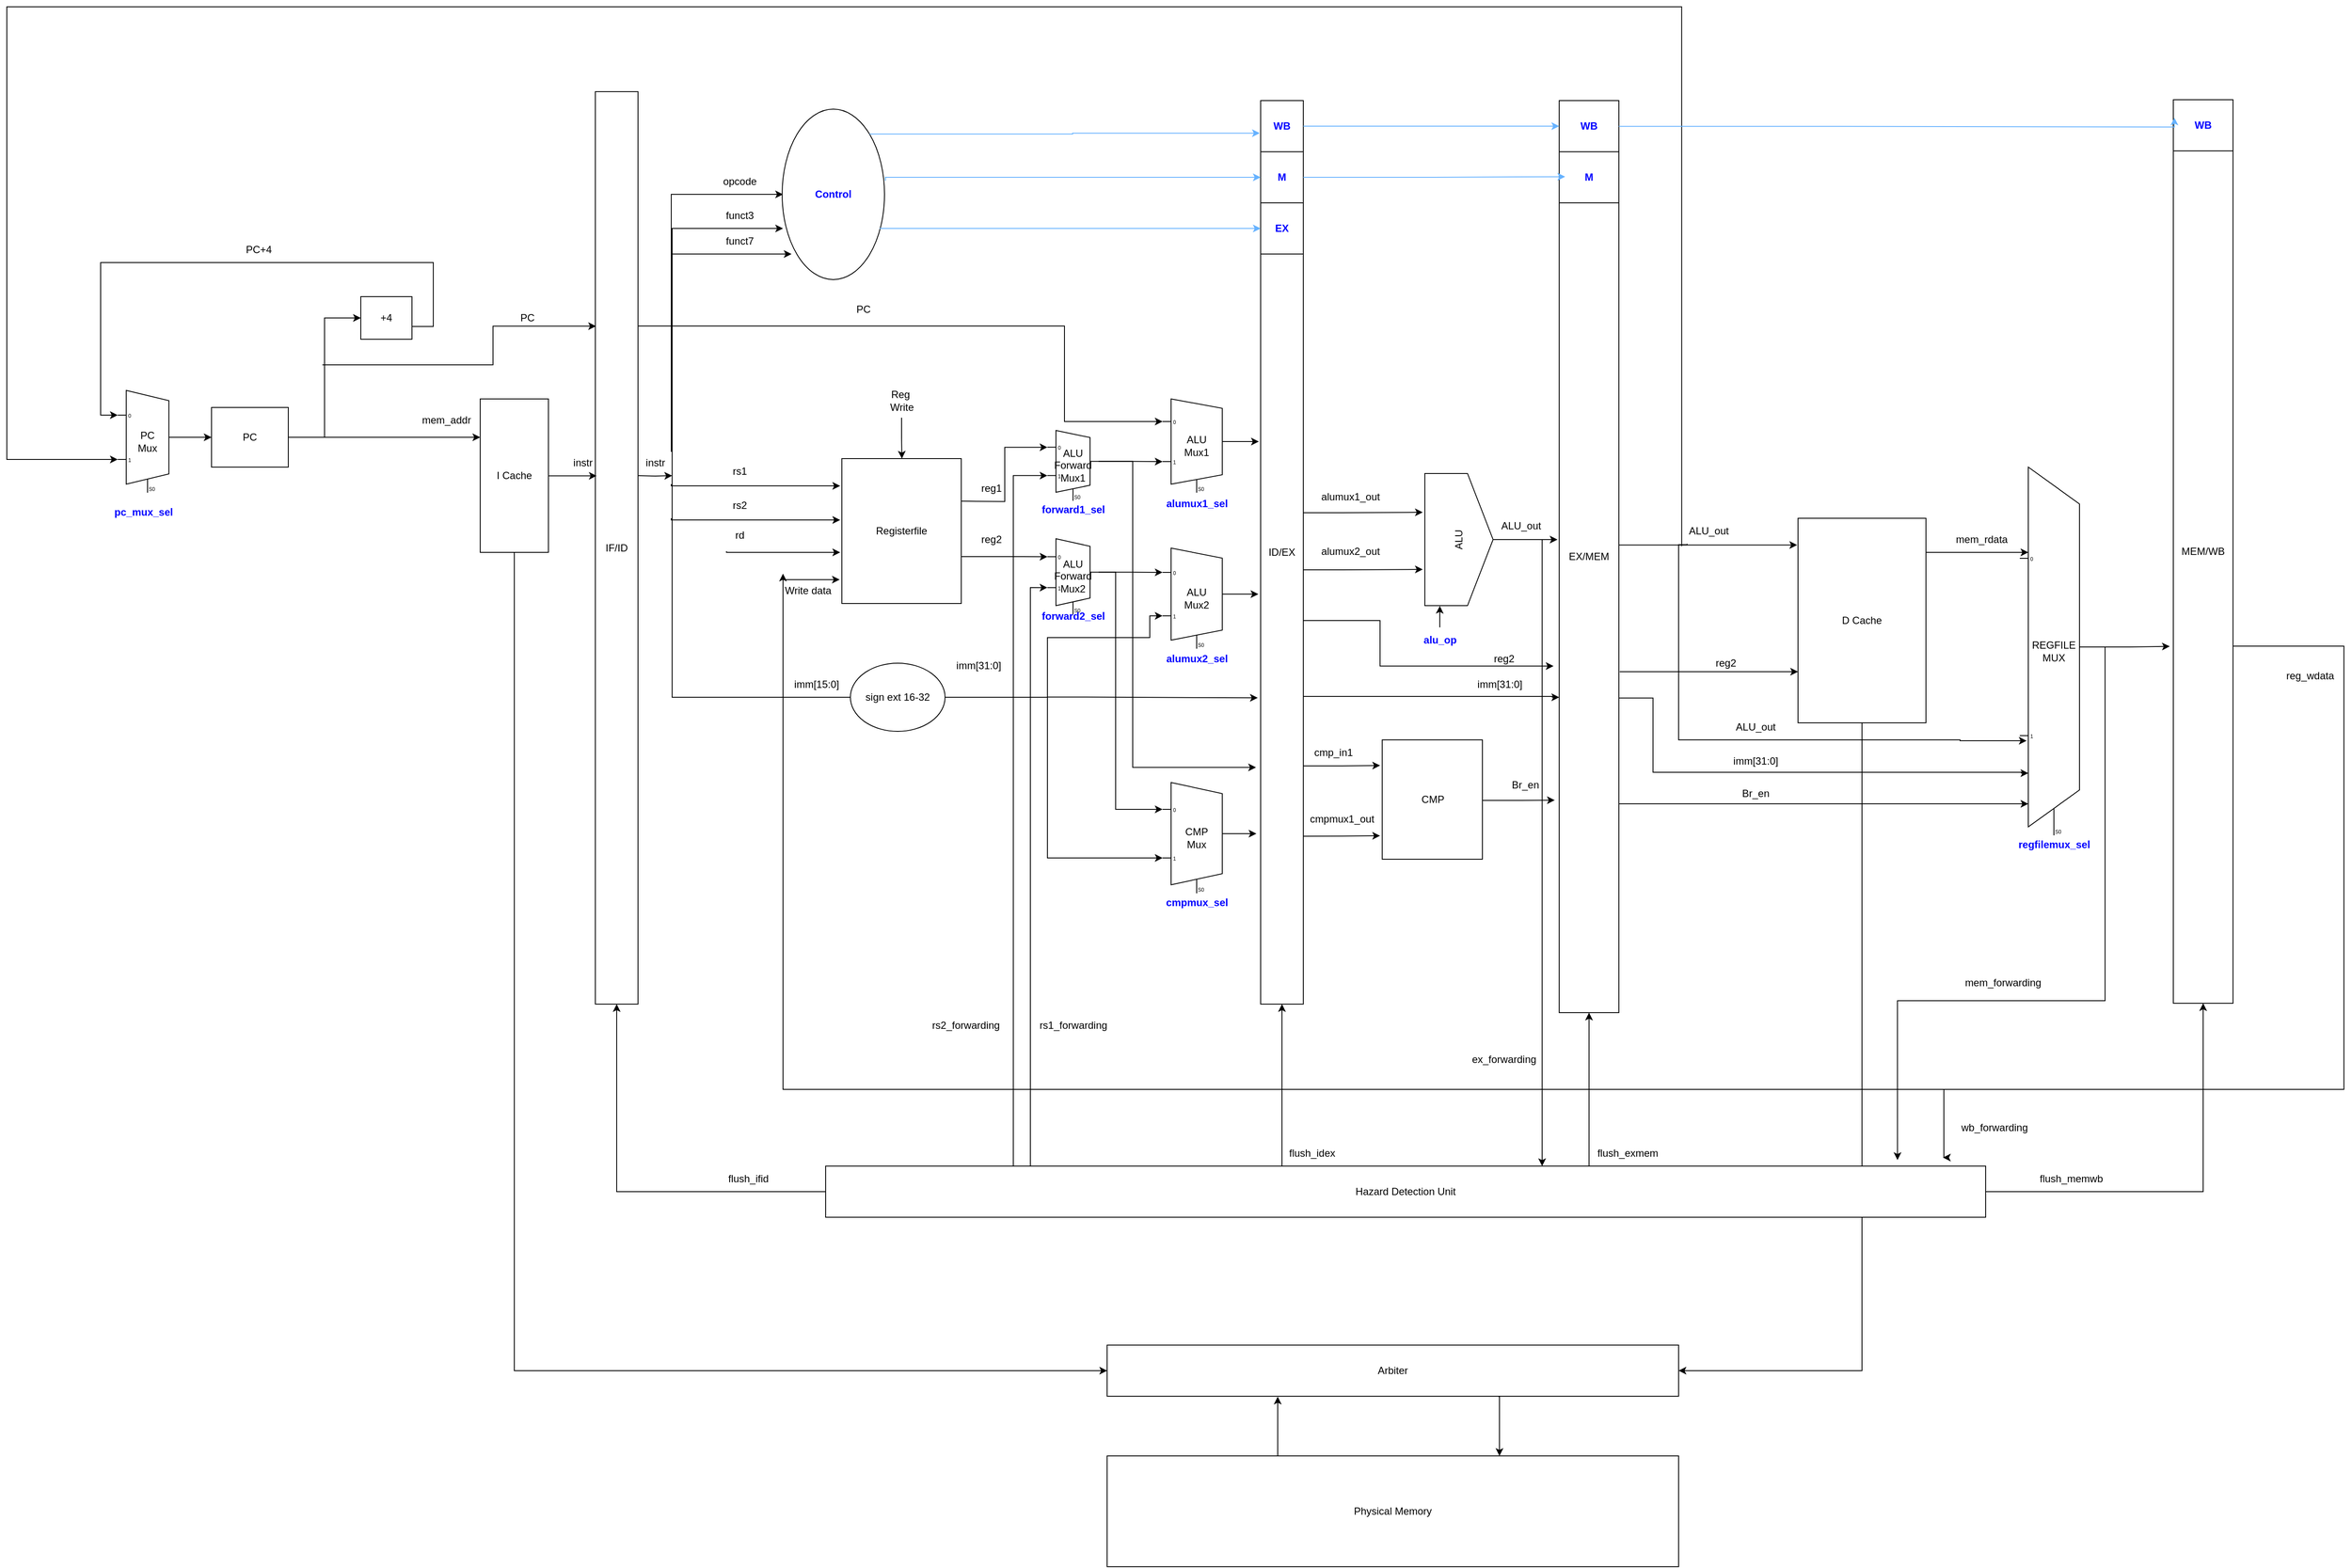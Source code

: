 <mxfile version="22.0.8" type="device">
  <diagram name="Page-1" id="UiI8G9Qq_ABQBJwM7g6t">
    <mxGraphModel dx="4399" dy="3189" grid="1" gridSize="10" guides="1" tooltips="1" connect="1" arrows="1" fold="1" page="1" pageScale="1" pageWidth="850" pageHeight="1100" math="0" shadow="0">
      <root>
        <mxCell id="0" />
        <mxCell id="1" parent="0" />
        <mxCell id="pQ_CkCxiemhS4KAJVdbK-13" style="edgeStyle=orthogonalEdgeStyle;rounded=0;orthogonalLoop=1;jettySize=auto;html=1;entryX=0;entryY=0.5;entryDx=0;entryDy=0;" parent="1" source="pQ_CkCxiemhS4KAJVdbK-1" target="pQ_CkCxiemhS4KAJVdbK-12" edge="1">
          <mxGeometry relative="1" as="geometry" />
        </mxCell>
        <mxCell id="pQ_CkCxiemhS4KAJVdbK-17" style="edgeStyle=orthogonalEdgeStyle;rounded=0;orthogonalLoop=1;jettySize=auto;html=1;entryX=0;entryY=0.25;entryDx=0;entryDy=0;" parent="1" source="pQ_CkCxiemhS4KAJVdbK-1" target="pQ_CkCxiemhS4KAJVdbK-16" edge="1">
          <mxGeometry relative="1" as="geometry">
            <mxPoint x="90" y="290" as="targetPoint" />
          </mxGeometry>
        </mxCell>
        <mxCell id="pQ_CkCxiemhS4KAJVdbK-1" value="PC" style="rounded=0;whiteSpace=wrap;html=1;" parent="1" vertex="1">
          <mxGeometry x="-130" y="250" width="90" height="70" as="geometry" />
        </mxCell>
        <mxCell id="pQ_CkCxiemhS4KAJVdbK-24" style="edgeStyle=orthogonalEdgeStyle;rounded=0;orthogonalLoop=1;jettySize=auto;html=1;" parent="1" edge="1">
          <mxGeometry relative="1" as="geometry">
            <mxPoint x="540" as="targetPoint" />
            <mxPoint x="409" y="270" as="sourcePoint" />
            <Array as="points">
              <mxPoint x="409" />
              <mxPoint x="539" />
            </Array>
          </mxGeometry>
        </mxCell>
        <mxCell id="pQ_CkCxiemhS4KAJVdbK-2" value="IF/ID" style="rounded=0;whiteSpace=wrap;html=1;" parent="1" vertex="1">
          <mxGeometry x="320" y="-120.47" width="50" height="1070.47" as="geometry" />
        </mxCell>
        <mxCell id="pQ_CkCxiemhS4KAJVdbK-4" value="ID/EX" style="rounded=0;whiteSpace=wrap;html=1;" parent="1" vertex="1">
          <mxGeometry x="1100" y="-110" width="50" height="1060" as="geometry" />
        </mxCell>
        <mxCell id="pQ_CkCxiemhS4KAJVdbK-7" style="edgeStyle=orthogonalEdgeStyle;rounded=0;orthogonalLoop=1;jettySize=auto;html=1;exitX=1;exitY=0.5;exitDx=0;exitDy=-5;exitPerimeter=0;entryX=0;entryY=0.5;entryDx=0;entryDy=0;" parent="1" source="pQ_CkCxiemhS4KAJVdbK-6" target="pQ_CkCxiemhS4KAJVdbK-1" edge="1">
          <mxGeometry relative="1" as="geometry" />
        </mxCell>
        <mxCell id="pQ_CkCxiemhS4KAJVdbK-6" value="PC&lt;br&gt;Mux" style="shadow=0;dashed=0;align=center;html=1;strokeWidth=1;shape=mxgraph.electrical.abstract.mux2;whiteSpace=wrap;" parent="1" vertex="1">
          <mxGeometry x="-240" y="230" width="70" height="120" as="geometry" />
        </mxCell>
        <mxCell id="pQ_CkCxiemhS4KAJVdbK-11" value="&lt;b style=&quot;&quot;&gt;&lt;font color=&quot;#0000ff&quot;&gt;pc_mux_sel&lt;/font&gt;&lt;/b&gt;" style="text;html=1;align=center;verticalAlign=middle;resizable=0;points=[];autosize=1;strokeColor=none;fillColor=none;" parent="1" vertex="1">
          <mxGeometry x="-255" y="358" width="90" height="30" as="geometry" />
        </mxCell>
        <mxCell id="pQ_CkCxiemhS4KAJVdbK-15" style="edgeStyle=orthogonalEdgeStyle;rounded=0;orthogonalLoop=1;jettySize=auto;html=1;exitX=1;exitY=0.5;exitDx=0;exitDy=0;entryX=0;entryY=0.217;entryDx=0;entryDy=3;entryPerimeter=0;" parent="1" source="pQ_CkCxiemhS4KAJVdbK-12" target="pQ_CkCxiemhS4KAJVdbK-6" edge="1">
          <mxGeometry relative="1" as="geometry">
            <mxPoint x="-240" y="70" as="targetPoint" />
            <Array as="points">
              <mxPoint x="105" y="155" />
              <mxPoint x="130" y="155" />
              <mxPoint x="130" y="80" />
              <mxPoint x="-260" y="80" />
              <mxPoint x="-260" y="259" />
            </Array>
          </mxGeometry>
        </mxCell>
        <mxCell id="pQ_CkCxiemhS4KAJVdbK-12" value="+4" style="rounded=0;whiteSpace=wrap;html=1;" parent="1" vertex="1">
          <mxGeometry x="45" y="120" width="60" height="50" as="geometry" />
        </mxCell>
        <mxCell id="pQ_CkCxiemhS4KAJVdbK-14" style="edgeStyle=orthogonalEdgeStyle;rounded=0;orthogonalLoop=1;jettySize=auto;html=1;entryX=0.015;entryY=0.257;entryDx=0;entryDy=0;entryPerimeter=0;" parent="1" target="pQ_CkCxiemhS4KAJVdbK-2" edge="1">
          <mxGeometry relative="1" as="geometry">
            <mxPoint x="310" y="140" as="targetPoint" />
            <Array as="points">
              <mxPoint x="200" y="200" />
              <mxPoint x="200" y="155" />
            </Array>
            <mxPoint y="200" as="sourcePoint" />
          </mxGeometry>
        </mxCell>
        <mxCell id="0-VAzaTGpusDVukBE0jQ-72" style="edgeStyle=orthogonalEdgeStyle;rounded=0;orthogonalLoop=1;jettySize=auto;html=1;exitX=0.5;exitY=1;exitDx=0;exitDy=0;entryX=0;entryY=0.5;entryDx=0;entryDy=0;" edge="1" parent="1" source="pQ_CkCxiemhS4KAJVdbK-16" target="0-VAzaTGpusDVukBE0jQ-70">
          <mxGeometry relative="1" as="geometry" />
        </mxCell>
        <mxCell id="pQ_CkCxiemhS4KAJVdbK-16" value="I Cache" style="rounded=0;whiteSpace=wrap;html=1;" parent="1" vertex="1">
          <mxGeometry x="185" y="240" width="80" height="180" as="geometry" />
        </mxCell>
        <mxCell id="0-VAzaTGpusDVukBE0jQ-75" style="edgeStyle=orthogonalEdgeStyle;rounded=0;orthogonalLoop=1;jettySize=auto;html=1;exitX=0.5;exitY=0;exitDx=0;exitDy=0;entryX=0.298;entryY=1.008;entryDx=0;entryDy=0;entryPerimeter=0;" edge="1" parent="1" source="pQ_CkCxiemhS4KAJVdbK-19" target="0-VAzaTGpusDVukBE0jQ-70">
          <mxGeometry relative="1" as="geometry">
            <Array as="points">
              <mxPoint x="1120" y="1480" />
              <mxPoint x="1120" y="1411" />
            </Array>
          </mxGeometry>
        </mxCell>
        <mxCell id="pQ_CkCxiemhS4KAJVdbK-19" value="Physical Memory" style="rounded=0;whiteSpace=wrap;html=1;" parent="1" vertex="1">
          <mxGeometry x="920" y="1480" width="670" height="130" as="geometry" />
        </mxCell>
        <mxCell id="pQ_CkCxiemhS4KAJVdbK-21" value="PC" style="text;html=1;align=center;verticalAlign=middle;resizable=0;points=[];autosize=1;strokeColor=none;fillColor=none;" parent="1" vertex="1">
          <mxGeometry x="220" y="130" width="40" height="30" as="geometry" />
        </mxCell>
        <mxCell id="pQ_CkCxiemhS4KAJVdbK-22" value="instr" style="text;html=1;align=center;verticalAlign=middle;resizable=0;points=[];autosize=1;strokeColor=none;fillColor=none;" parent="1" vertex="1">
          <mxGeometry x="280" y="300" width="50" height="30" as="geometry" />
        </mxCell>
        <mxCell id="pQ_CkCxiemhS4KAJVdbK-25" value="opcode" style="text;html=1;align=center;verticalAlign=middle;resizable=0;points=[];autosize=1;strokeColor=none;fillColor=none;" parent="1" vertex="1">
          <mxGeometry x="459" y="-30" width="60" height="30" as="geometry" />
        </mxCell>
        <mxCell id="pQ_CkCxiemhS4KAJVdbK-27" style="edgeStyle=orthogonalEdgeStyle;rounded=0;orthogonalLoop=1;jettySize=auto;html=1;" parent="1" edge="1">
          <mxGeometry relative="1" as="geometry">
            <mxPoint x="550" y="70" as="targetPoint" />
            <mxPoint x="409" y="302" as="sourcePoint" />
            <Array as="points">
              <mxPoint x="409" y="70" />
              <mxPoint x="539" y="70" />
            </Array>
          </mxGeometry>
        </mxCell>
        <mxCell id="pQ_CkCxiemhS4KAJVdbK-28" style="edgeStyle=orthogonalEdgeStyle;rounded=0;orthogonalLoop=1;jettySize=auto;html=1;" parent="1" edge="1">
          <mxGeometry relative="1" as="geometry">
            <mxPoint x="607" y="342" as="targetPoint" />
            <mxPoint x="409" y="340" as="sourcePoint" />
            <Array as="points">
              <mxPoint x="569" y="342" />
              <mxPoint x="569" y="342" />
            </Array>
          </mxGeometry>
        </mxCell>
        <mxCell id="pQ_CkCxiemhS4KAJVdbK-29" value="funct3" style="text;html=1;align=center;verticalAlign=middle;resizable=0;points=[];autosize=1;strokeColor=none;fillColor=none;" parent="1" vertex="1">
          <mxGeometry x="459" y="10" width="60" height="30" as="geometry" />
        </mxCell>
        <mxCell id="pQ_CkCxiemhS4KAJVdbK-30" value="funct7" style="text;html=1;align=center;verticalAlign=middle;resizable=0;points=[];autosize=1;strokeColor=none;fillColor=none;" parent="1" vertex="1">
          <mxGeometry x="459" y="40" width="60" height="30" as="geometry" />
        </mxCell>
        <mxCell id="pQ_CkCxiemhS4KAJVdbK-31" value="rs1" style="text;html=1;align=center;verticalAlign=middle;resizable=0;points=[];autosize=1;strokeColor=none;fillColor=none;" parent="1" vertex="1">
          <mxGeometry x="469" y="310" width="40" height="30" as="geometry" />
        </mxCell>
        <mxCell id="pQ_CkCxiemhS4KAJVdbK-32" style="edgeStyle=orthogonalEdgeStyle;rounded=0;orthogonalLoop=1;jettySize=auto;html=1;" parent="1" edge="1">
          <mxGeometry relative="1" as="geometry">
            <mxPoint x="607" y="382" as="targetPoint" />
            <mxPoint x="409" y="380" as="sourcePoint" />
            <Array as="points">
              <mxPoint x="512" y="382" />
              <mxPoint x="577" y="382" />
            </Array>
          </mxGeometry>
        </mxCell>
        <mxCell id="pQ_CkCxiemhS4KAJVdbK-33" value="rs2" style="text;html=1;align=center;verticalAlign=middle;resizable=0;points=[];autosize=1;strokeColor=none;fillColor=none;" parent="1" vertex="1">
          <mxGeometry x="469" y="350" width="40" height="30" as="geometry" />
        </mxCell>
        <mxCell id="pQ_CkCxiemhS4KAJVdbK-34" style="edgeStyle=orthogonalEdgeStyle;rounded=0;orthogonalLoop=1;jettySize=auto;html=1;exitX=-0.009;exitY=1.123;exitDx=0;exitDy=0;exitPerimeter=0;" parent="1" source="pQ_CkCxiemhS4KAJVdbK-35" edge="1">
          <mxGeometry relative="1" as="geometry">
            <mxPoint x="607" y="420" as="targetPoint" />
            <mxPoint x="409" y="260" as="sourcePoint" />
            <Array as="points">
              <mxPoint x="474" y="420" />
            </Array>
          </mxGeometry>
        </mxCell>
        <mxCell id="pQ_CkCxiemhS4KAJVdbK-35" value="rd" style="text;html=1;align=center;verticalAlign=middle;resizable=0;points=[];autosize=1;strokeColor=none;fillColor=none;" parent="1" vertex="1">
          <mxGeometry x="474" y="385" width="30" height="30" as="geometry" />
        </mxCell>
        <mxCell id="pQ_CkCxiemhS4KAJVdbK-42" style="edgeStyle=orthogonalEdgeStyle;rounded=0;orthogonalLoop=1;jettySize=auto;html=1;entryX=0;entryY=0.202;entryDx=0;entryDy=3;entryPerimeter=0;" parent="1" edge="1" target="0-VAzaTGpusDVukBE0jQ-26">
          <mxGeometry relative="1" as="geometry">
            <mxPoint x="805" y="360" as="targetPoint" />
            <mxPoint x="749" y="359.909" as="sourcePoint" />
          </mxGeometry>
        </mxCell>
        <mxCell id="pQ_CkCxiemhS4KAJVdbK-36" value="Registerfile" style="rounded=0;whiteSpace=wrap;html=1;" parent="1" vertex="1">
          <mxGeometry x="609" y="310" width="140" height="170" as="geometry" />
        </mxCell>
        <mxCell id="pQ_CkCxiemhS4KAJVdbK-37" value="Reg&amp;nbsp;&lt;br&gt;Write" style="text;html=1;align=center;verticalAlign=middle;resizable=0;points=[];autosize=1;strokeColor=none;fillColor=none;" parent="1" vertex="1">
          <mxGeometry x="654" y="222" width="50" height="40" as="geometry" />
        </mxCell>
        <mxCell id="pQ_CkCxiemhS4KAJVdbK-38" style="edgeStyle=orthogonalEdgeStyle;rounded=0;orthogonalLoop=1;jettySize=auto;html=1;entryX=0.11;entryY=-0.02;entryDx=0;entryDy=0;entryPerimeter=0;" parent="1" source="pQ_CkCxiemhS4KAJVdbK-37" edge="1">
          <mxGeometry relative="1" as="geometry">
            <mxPoint x="679.4" y="310" as="targetPoint" />
          </mxGeometry>
        </mxCell>
        <mxCell id="pQ_CkCxiemhS4KAJVdbK-43" value="reg1" style="text;html=1;align=center;verticalAlign=middle;resizable=0;points=[];autosize=1;strokeColor=none;fillColor=none;" parent="1" vertex="1">
          <mxGeometry x="759" y="329.53" width="50" height="30" as="geometry" />
        </mxCell>
        <mxCell id="pQ_CkCxiemhS4KAJVdbK-44" style="edgeStyle=orthogonalEdgeStyle;rounded=0;orthogonalLoop=1;jettySize=auto;html=1;entryX=0;entryY=0.205;entryDx=0;entryDy=3;entryPerimeter=0;" parent="1" edge="1" target="0-VAzaTGpusDVukBE0jQ-24">
          <mxGeometry relative="1" as="geometry">
            <mxPoint x="918" y="419.5" as="targetPoint" />
            <mxPoint x="749" y="418.94" as="sourcePoint" />
            <Array as="points">
              <mxPoint x="749" y="425" />
              <mxPoint x="820" y="425" />
            </Array>
          </mxGeometry>
        </mxCell>
        <mxCell id="pQ_CkCxiemhS4KAJVdbK-45" value="reg2" style="text;html=1;align=center;verticalAlign=middle;resizable=0;points=[];autosize=1;strokeColor=none;fillColor=none;" parent="1" vertex="1">
          <mxGeometry x="759" y="390" width="50" height="30" as="geometry" />
        </mxCell>
        <mxCell id="pQ_CkCxiemhS4KAJVdbK-52" style="edgeStyle=orthogonalEdgeStyle;rounded=0;orthogonalLoop=1;jettySize=auto;html=1;entryX=0;entryY=0.214;entryDx=0;entryDy=3;entryPerimeter=0;" parent="1" target="Tf9UtijGRLtNXAYoO0uQ-73" edge="1">
          <mxGeometry relative="1" as="geometry">
            <mxPoint x="370" y="154.5" as="sourcePoint" />
            <mxPoint x="1060" y="160" as="targetPoint" />
            <Array as="points">
              <mxPoint x="870" y="154" />
              <mxPoint x="870" y="266" />
            </Array>
          </mxGeometry>
        </mxCell>
        <mxCell id="pQ_CkCxiemhS4KAJVdbK-55" style="edgeStyle=orthogonalEdgeStyle;rounded=0;orthogonalLoop=1;jettySize=auto;html=1;entryX=0.03;entryY=0.421;entryDx=0;entryDy=0;entryPerimeter=0;" parent="1" source="pQ_CkCxiemhS4KAJVdbK-16" target="pQ_CkCxiemhS4KAJVdbK-2" edge="1">
          <mxGeometry relative="1" as="geometry">
            <mxPoint x="317" y="340" as="targetPoint" />
            <Array as="points">
              <mxPoint x="320" y="330" />
            </Array>
          </mxGeometry>
        </mxCell>
        <mxCell id="pQ_CkCxiemhS4KAJVdbK-56" style="edgeStyle=orthogonalEdgeStyle;rounded=0;orthogonalLoop=1;jettySize=auto;html=1;" parent="1" edge="1">
          <mxGeometry relative="1" as="geometry">
            <mxPoint x="540" y="40" as="targetPoint" />
            <mxPoint x="410" y="264.86" as="sourcePoint" />
            <Array as="points">
              <mxPoint x="410" y="40" />
            </Array>
          </mxGeometry>
        </mxCell>
        <mxCell id="pQ_CkCxiemhS4KAJVdbK-58" style="edgeStyle=orthogonalEdgeStyle;rounded=0;orthogonalLoop=1;jettySize=auto;html=1;" parent="1" edge="1">
          <mxGeometry relative="1" as="geometry">
            <mxPoint x="370" y="330" as="sourcePoint" />
            <mxPoint x="410" y="330" as="targetPoint" />
          </mxGeometry>
        </mxCell>
        <mxCell id="pQ_CkCxiemhS4KAJVdbK-59" value="" style="endArrow=classic;html=1;rounded=0;entryX=-0.018;entryY=0.835;entryDx=0;entryDy=0;entryPerimeter=0;" parent="1" target="pQ_CkCxiemhS4KAJVdbK-36" edge="1">
          <mxGeometry width="50" height="50" relative="1" as="geometry">
            <mxPoint x="540" y="452" as="sourcePoint" />
            <mxPoint x="560" y="480" as="targetPoint" />
          </mxGeometry>
        </mxCell>
        <mxCell id="pQ_CkCxiemhS4KAJVdbK-60" value="Write data" style="text;html=1;align=center;verticalAlign=middle;resizable=0;points=[];autosize=1;strokeColor=none;fillColor=none;" parent="1" vertex="1">
          <mxGeometry x="529" y="450" width="80" height="30" as="geometry" />
        </mxCell>
        <mxCell id="pQ_CkCxiemhS4KAJVdbK-65" value="" style="endArrow=none;html=1;rounded=0;exitX=0;exitY=0.5;exitDx=0;exitDy=0;" parent="1" source="pQ_CkCxiemhS4KAJVdbK-67" edge="1">
          <mxGeometry width="50" height="50" relative="1" as="geometry">
            <mxPoint x="620" y="580" as="sourcePoint" />
            <mxPoint x="410" y="260" as="targetPoint" />
            <Array as="points">
              <mxPoint x="410" y="590" />
            </Array>
          </mxGeometry>
        </mxCell>
        <mxCell id="0-VAzaTGpusDVukBE0jQ-4" style="edgeStyle=orthogonalEdgeStyle;rounded=0;orthogonalLoop=1;jettySize=auto;html=1;exitX=1;exitY=0.5;exitDx=0;exitDy=0;entryX=0;entryY=0.648;entryDx=0;entryDy=3;entryPerimeter=0;" edge="1" parent="1" source="pQ_CkCxiemhS4KAJVdbK-67" target="pQ_CkCxiemhS4KAJVdbK-87">
          <mxGeometry relative="1" as="geometry">
            <mxPoint x="810" y="590" as="targetPoint" />
            <Array as="points">
              <mxPoint x="850" y="590" />
              <mxPoint x="850" y="520" />
              <mxPoint x="970" y="520" />
            </Array>
          </mxGeometry>
        </mxCell>
        <mxCell id="pQ_CkCxiemhS4KAJVdbK-67" value="sign ext 16-32" style="ellipse;whiteSpace=wrap;html=1;" parent="1" vertex="1">
          <mxGeometry x="619" y="550" width="111" height="80" as="geometry" />
        </mxCell>
        <mxCell id="pQ_CkCxiemhS4KAJVdbK-69" value="imm[15:0]" style="text;html=1;align=center;verticalAlign=middle;resizable=0;points=[];autosize=1;strokeColor=none;fillColor=none;" parent="1" vertex="1">
          <mxGeometry x="539" y="560" width="80" height="30" as="geometry" />
        </mxCell>
        <mxCell id="pQ_CkCxiemhS4KAJVdbK-70" value="EX/MEM" style="rounded=0;whiteSpace=wrap;html=1;" parent="1" vertex="1">
          <mxGeometry x="1450" y="-110" width="70" height="1070" as="geometry" />
        </mxCell>
        <mxCell id="pQ_CkCxiemhS4KAJVdbK-86" value="ALU" style="shape=offPageConnector;whiteSpace=wrap;html=1;rotation=-90;" parent="1" vertex="1">
          <mxGeometry x="1255" y="365" width="155" height="80" as="geometry" />
        </mxCell>
        <mxCell id="pQ_CkCxiemhS4KAJVdbK-87" value="ALU&lt;br&gt;Mux2" style="shadow=0;dashed=0;align=center;html=1;strokeWidth=1;shape=mxgraph.electrical.abstract.mux2;whiteSpace=wrap;" parent="1" vertex="1">
          <mxGeometry x="985" y="415" width="80" height="118" as="geometry" />
        </mxCell>
        <mxCell id="pQ_CkCxiemhS4KAJVdbK-95" style="edgeStyle=orthogonalEdgeStyle;rounded=0;orthogonalLoop=1;jettySize=auto;html=1;" parent="1" source="pQ_CkCxiemhS4KAJVdbK-86" edge="1">
          <mxGeometry relative="1" as="geometry">
            <mxPoint x="1448" y="405" as="targetPoint" />
            <Array as="points">
              <mxPoint x="1448" y="405" />
            </Array>
          </mxGeometry>
        </mxCell>
        <mxCell id="pQ_CkCxiemhS4KAJVdbK-102" value="CMP" style="rounded=0;whiteSpace=wrap;html=1;" parent="1" vertex="1">
          <mxGeometry x="1242.5" y="640" width="117.5" height="140" as="geometry" />
        </mxCell>
        <mxCell id="0-VAzaTGpusDVukBE0jQ-71" style="edgeStyle=orthogonalEdgeStyle;rounded=0;orthogonalLoop=1;jettySize=auto;html=1;exitX=0.5;exitY=1;exitDx=0;exitDy=0;entryX=1;entryY=0.5;entryDx=0;entryDy=0;" edge="1" parent="1" source="pQ_CkCxiemhS4KAJVdbK-103" target="0-VAzaTGpusDVukBE0jQ-70">
          <mxGeometry relative="1" as="geometry" />
        </mxCell>
        <mxCell id="pQ_CkCxiemhS4KAJVdbK-103" value="D Cache" style="rounded=0;whiteSpace=wrap;html=1;" parent="1" vertex="1">
          <mxGeometry x="1730" y="380" width="150" height="240" as="geometry" />
        </mxCell>
        <mxCell id="pQ_CkCxiemhS4KAJVdbK-104" value="CMP&lt;br&gt;Mux" style="shadow=0;dashed=0;align=center;html=1;strokeWidth=1;shape=mxgraph.electrical.abstract.mux2;whiteSpace=wrap;" parent="1" vertex="1">
          <mxGeometry x="985" y="690" width="80" height="130" as="geometry" />
        </mxCell>
        <mxCell id="Tf9UtijGRLtNXAYoO0uQ-1" style="edgeStyle=orthogonalEdgeStyle;rounded=0;orthogonalLoop=1;jettySize=auto;html=1;entryX=-0.081;entryY=0.321;entryDx=0;entryDy=0;entryPerimeter=0;" parent="1" edge="1">
          <mxGeometry relative="1" as="geometry">
            <mxPoint x="1520" y="411.38" as="sourcePoint" />
            <mxPoint x="1729" y="411.38" as="targetPoint" />
          </mxGeometry>
        </mxCell>
        <mxCell id="Tf9UtijGRLtNXAYoO0uQ-3" style="edgeStyle=orthogonalEdgeStyle;rounded=0;orthogonalLoop=1;jettySize=auto;html=1;entryX=-0.081;entryY=0.321;entryDx=0;entryDy=0;entryPerimeter=0;" parent="1" edge="1">
          <mxGeometry relative="1" as="geometry">
            <mxPoint x="1521" y="560" as="sourcePoint" />
            <mxPoint x="1730" y="560" as="targetPoint" />
          </mxGeometry>
        </mxCell>
        <mxCell id="Tf9UtijGRLtNXAYoO0uQ-4" style="edgeStyle=orthogonalEdgeStyle;rounded=0;orthogonalLoop=1;jettySize=auto;html=1;exitX=0.052;exitY=1.09;exitDx=0;exitDy=0;entryX=0;entryY=0.65;entryDx=0;entryDy=3;entryPerimeter=0;exitPerimeter=0;" parent="1" source="Tf9UtijGRLtNXAYoO0uQ-56" target="pQ_CkCxiemhS4KAJVdbK-6" edge="1">
          <mxGeometry relative="1" as="geometry">
            <Array as="points">
              <mxPoint x="1594" y="-220" />
              <mxPoint x="-370" y="-220" />
              <mxPoint x="-370" y="311" />
            </Array>
          </mxGeometry>
        </mxCell>
        <mxCell id="0-VAzaTGpusDVukBE0jQ-68" style="edgeStyle=orthogonalEdgeStyle;rounded=0;orthogonalLoop=1;jettySize=auto;html=1;exitX=1;exitY=0.5;exitDx=0;exitDy=0;" edge="1" parent="1" source="Tf9UtijGRLtNXAYoO0uQ-5">
          <mxGeometry relative="1" as="geometry">
            <mxPoint x="1900" y="1130" as="targetPoint" />
            <Array as="points">
              <mxPoint x="2240" y="530" />
              <mxPoint x="2370" y="530" />
              <mxPoint x="2370" y="1050" />
              <mxPoint x="1901" y="1050" />
              <mxPoint x="1901" y="1130" />
            </Array>
          </mxGeometry>
        </mxCell>
        <mxCell id="Tf9UtijGRLtNXAYoO0uQ-5" value="MEM/WB" style="rounded=0;whiteSpace=wrap;html=1;" parent="1" vertex="1">
          <mxGeometry x="2170" y="-111" width="70" height="1060" as="geometry" />
        </mxCell>
        <mxCell id="Tf9UtijGRLtNXAYoO0uQ-6" style="edgeStyle=orthogonalEdgeStyle;rounded=0;orthogonalLoop=1;jettySize=auto;html=1;" parent="1" edge="1">
          <mxGeometry relative="1" as="geometry">
            <mxPoint x="1600" y="410" as="sourcePoint" />
            <mxPoint x="1998" y="641" as="targetPoint" />
            <Array as="points">
              <mxPoint x="1600" y="411" />
              <mxPoint x="1590" y="411" />
              <mxPoint x="1590" y="640" />
              <mxPoint x="1920" y="640" />
              <mxPoint x="1920" y="641" />
            </Array>
          </mxGeometry>
        </mxCell>
        <mxCell id="Tf9UtijGRLtNXAYoO0uQ-7" style="edgeStyle=orthogonalEdgeStyle;rounded=0;orthogonalLoop=1;jettySize=auto;html=1;exitX=1;exitY=0.25;exitDx=0;exitDy=0;" parent="1" source="pQ_CkCxiemhS4KAJVdbK-103" edge="1">
          <mxGeometry relative="1" as="geometry">
            <mxPoint x="2000" y="420" as="targetPoint" />
            <Array as="points">
              <mxPoint x="1880" y="420" />
              <mxPoint x="2000" y="420" />
            </Array>
          </mxGeometry>
        </mxCell>
        <mxCell id="Tf9UtijGRLtNXAYoO0uQ-10" style="edgeStyle=orthogonalEdgeStyle;rounded=0;orthogonalLoop=1;jettySize=auto;html=1;entryX=-0.074;entryY=0.767;entryDx=0;entryDy=0;entryPerimeter=0;" parent="1" target="pQ_CkCxiemhS4KAJVdbK-70" edge="1">
          <mxGeometry relative="1" as="geometry">
            <Array as="points">
              <mxPoint x="1405" y="710" />
            </Array>
            <mxPoint x="1360" y="711" as="sourcePoint" />
          </mxGeometry>
        </mxCell>
        <mxCell id="Tf9UtijGRLtNXAYoO0uQ-17" value="Br_en" style="text;html=1;align=center;verticalAlign=middle;resizable=0;points=[];autosize=1;strokeColor=none;fillColor=none;" parent="1" vertex="1">
          <mxGeometry x="1380" y="678" width="60" height="30" as="geometry" />
        </mxCell>
        <mxCell id="Tf9UtijGRLtNXAYoO0uQ-20" value="REGFILE&lt;br&gt;MUX" style="shadow=0;dashed=0;align=center;html=1;strokeWidth=1;shape=mxgraph.electrical.abstract.mux2;whiteSpace=wrap;" parent="1" vertex="1">
          <mxGeometry x="1990" y="320" width="80" height="432" as="geometry" />
        </mxCell>
        <mxCell id="Tf9UtijGRLtNXAYoO0uQ-24" style="edgeStyle=orthogonalEdgeStyle;rounded=0;orthogonalLoop=1;jettySize=auto;html=1;" parent="1" edge="1">
          <mxGeometry relative="1" as="geometry">
            <mxPoint x="1520" y="715" as="sourcePoint" />
            <mxPoint x="2000" y="715" as="targetPoint" />
            <Array as="points">
              <mxPoint x="1990" y="715" />
            </Array>
          </mxGeometry>
        </mxCell>
        <mxCell id="Tf9UtijGRLtNXAYoO0uQ-26" style="edgeStyle=orthogonalEdgeStyle;rounded=0;orthogonalLoop=1;jettySize=auto;html=1;entryX=-0.031;entryY=0.779;entryDx=0;entryDy=0;entryPerimeter=0;" parent="1" edge="1">
          <mxGeometry relative="1" as="geometry">
            <mxPoint x="1150" y="590" as="sourcePoint" />
            <mxPoint x="1450" y="590" as="targetPoint" />
            <Array as="points">
              <mxPoint x="1442" y="589" />
            </Array>
          </mxGeometry>
        </mxCell>
        <mxCell id="Tf9UtijGRLtNXAYoO0uQ-27" style="edgeStyle=orthogonalEdgeStyle;rounded=0;orthogonalLoop=1;jettySize=auto;html=1;entryX=-0.031;entryY=0.779;entryDx=0;entryDy=0;entryPerimeter=0;exitX=1.005;exitY=0.655;exitDx=0;exitDy=0;exitPerimeter=0;" parent="1" source="pQ_CkCxiemhS4KAJVdbK-70" edge="1">
          <mxGeometry relative="1" as="geometry">
            <mxPoint x="1516" y="678" as="sourcePoint" />
            <mxPoint x="2000" y="679" as="targetPoint" />
            <Array as="points">
              <mxPoint x="1560" y="591" />
              <mxPoint x="1560" y="678" />
              <mxPoint x="1992" y="678" />
              <mxPoint x="1992" y="679" />
            </Array>
          </mxGeometry>
        </mxCell>
        <mxCell id="Tf9UtijGRLtNXAYoO0uQ-29" style="edgeStyle=orthogonalEdgeStyle;rounded=0;orthogonalLoop=1;jettySize=auto;html=1;" parent="1" edge="1" source="Tf9UtijGRLtNXAYoO0uQ-5">
          <mxGeometry relative="1" as="geometry">
            <mxPoint x="2310" y="585" as="sourcePoint" />
            <mxPoint x="540" y="445" as="targetPoint" />
            <Array as="points">
              <mxPoint x="2370" y="530" />
              <mxPoint x="2370" y="1050" />
              <mxPoint x="540" y="1050" />
            </Array>
          </mxGeometry>
        </mxCell>
        <mxCell id="Tf9UtijGRLtNXAYoO0uQ-30" value="PC+4" style="text;html=1;align=center;verticalAlign=middle;resizable=0;points=[];autosize=1;strokeColor=none;fillColor=none;" parent="1" vertex="1">
          <mxGeometry x="-100" y="50" width="50" height="30" as="geometry" />
        </mxCell>
        <mxCell id="Tf9UtijGRLtNXAYoO0uQ-31" value="PC" style="text;html=1;align=center;verticalAlign=middle;resizable=0;points=[];autosize=1;strokeColor=none;fillColor=none;" parent="1" vertex="1">
          <mxGeometry x="614" y="120" width="40" height="30" as="geometry" />
        </mxCell>
        <mxCell id="Tf9UtijGRLtNXAYoO0uQ-32" value="instr" style="text;html=1;align=center;verticalAlign=middle;resizable=0;points=[];autosize=1;strokeColor=none;fillColor=none;" parent="1" vertex="1">
          <mxGeometry x="365" y="300" width="50" height="30" as="geometry" />
        </mxCell>
        <mxCell id="Tf9UtijGRLtNXAYoO0uQ-40" value="imm[31:0]" style="text;html=1;align=center;verticalAlign=middle;resizable=0;points=[];autosize=1;strokeColor=none;fillColor=none;" parent="1" vertex="1">
          <mxGeometry x="729" y="538" width="80" height="30" as="geometry" />
        </mxCell>
        <mxCell id="Tf9UtijGRLtNXAYoO0uQ-41" value="imm[31:0]" style="text;html=1;align=center;verticalAlign=middle;resizable=0;points=[];autosize=1;strokeColor=none;fillColor=none;" parent="1" vertex="1">
          <mxGeometry x="1340" y="560" width="80" height="30" as="geometry" />
        </mxCell>
        <mxCell id="Tf9UtijGRLtNXAYoO0uQ-49" value="reg2" style="text;html=1;align=center;verticalAlign=middle;resizable=0;points=[];autosize=1;strokeColor=none;fillColor=none;" parent="1" vertex="1">
          <mxGeometry x="1360" y="530" width="50" height="30" as="geometry" />
        </mxCell>
        <mxCell id="Tf9UtijGRLtNXAYoO0uQ-52" value="ALU_out" style="text;html=1;align=center;verticalAlign=middle;resizable=0;points=[];autosize=1;strokeColor=none;fillColor=none;" parent="1" vertex="1">
          <mxGeometry x="1370" y="374" width="70" height="30" as="geometry" />
        </mxCell>
        <mxCell id="Tf9UtijGRLtNXAYoO0uQ-56" value="ALU_out" style="text;html=1;align=center;verticalAlign=middle;resizable=0;points=[];autosize=1;strokeColor=none;fillColor=none;" parent="1" vertex="1">
          <mxGeometry x="1590" y="380" width="70" height="30" as="geometry" />
        </mxCell>
        <mxCell id="Tf9UtijGRLtNXAYoO0uQ-58" value="&lt;b&gt;&lt;font color=&quot;#0000ff&quot;&gt;alumux2_sel&lt;/font&gt;&lt;/b&gt;" style="text;html=1;align=center;verticalAlign=middle;resizable=0;points=[];autosize=1;strokeColor=none;fillColor=none;" parent="1" vertex="1">
          <mxGeometry x="975" y="530" width="100" height="30" as="geometry" />
        </mxCell>
        <mxCell id="Tf9UtijGRLtNXAYoO0uQ-59" value="&lt;b&gt;&lt;font color=&quot;#0000ff&quot;&gt;cmpmux_sel&lt;/font&gt;&lt;/b&gt;" style="text;html=1;align=center;verticalAlign=middle;resizable=0;points=[];autosize=1;strokeColor=none;fillColor=none;" parent="1" vertex="1">
          <mxGeometry x="975" y="816" width="100" height="30" as="geometry" />
        </mxCell>
        <mxCell id="Tf9UtijGRLtNXAYoO0uQ-61" value="reg2" style="text;html=1;align=center;verticalAlign=middle;resizable=0;points=[];autosize=1;strokeColor=none;fillColor=none;" parent="1" vertex="1">
          <mxGeometry x="1620" y="535" width="50" height="30" as="geometry" />
        </mxCell>
        <mxCell id="Tf9UtijGRLtNXAYoO0uQ-62" value="imm[31:0]" style="text;html=1;align=center;verticalAlign=middle;resizable=0;points=[];autosize=1;strokeColor=none;fillColor=none;" parent="1" vertex="1">
          <mxGeometry x="1640" y="650" width="80" height="30" as="geometry" />
        </mxCell>
        <mxCell id="Tf9UtijGRLtNXAYoO0uQ-63" value="ALU_out" style="text;html=1;align=center;verticalAlign=middle;resizable=0;points=[];autosize=1;strokeColor=none;fillColor=none;" parent="1" vertex="1">
          <mxGeometry x="1645" y="610" width="70" height="30" as="geometry" />
        </mxCell>
        <mxCell id="Tf9UtijGRLtNXAYoO0uQ-64" value="Br_en" style="text;html=1;align=center;verticalAlign=middle;resizable=0;points=[];autosize=1;strokeColor=none;fillColor=none;" parent="1" vertex="1">
          <mxGeometry x="1650" y="688" width="60" height="30" as="geometry" />
        </mxCell>
        <mxCell id="Tf9UtijGRLtNXAYoO0uQ-65" value="mem_rdata" style="text;html=1;align=center;verticalAlign=middle;resizable=0;points=[];autosize=1;strokeColor=none;fillColor=none;" parent="1" vertex="1">
          <mxGeometry x="1905" y="390" width="80" height="30" as="geometry" />
        </mxCell>
        <mxCell id="Tf9UtijGRLtNXAYoO0uQ-70" value="reg_wdata" style="text;html=1;align=center;verticalAlign=middle;resizable=0;points=[];autosize=1;strokeColor=none;fillColor=none;" parent="1" vertex="1">
          <mxGeometry x="2290" y="550" width="80" height="30" as="geometry" />
        </mxCell>
        <mxCell id="0-VAzaTGpusDVukBE0jQ-33" style="edgeStyle=orthogonalEdgeStyle;rounded=0;orthogonalLoop=1;jettySize=auto;html=1;exitX=1;exitY=0.5;exitDx=0;exitDy=-5;exitPerimeter=0;entryX=-0.045;entryY=0.377;entryDx=0;entryDy=0;entryPerimeter=0;" edge="1" parent="1" source="Tf9UtijGRLtNXAYoO0uQ-73" target="pQ_CkCxiemhS4KAJVdbK-4">
          <mxGeometry relative="1" as="geometry">
            <mxPoint x="1090" y="289.727" as="targetPoint" />
          </mxGeometry>
        </mxCell>
        <mxCell id="Tf9UtijGRLtNXAYoO0uQ-73" value="ALU&lt;br&gt;Mux1" style="shadow=0;dashed=0;align=center;html=1;strokeWidth=1;shape=mxgraph.electrical.abstract.mux2;whiteSpace=wrap;" parent="1" vertex="1">
          <mxGeometry x="985" y="240" width="80" height="110" as="geometry" />
        </mxCell>
        <mxCell id="Tf9UtijGRLtNXAYoO0uQ-76" value="&lt;b&gt;&lt;font color=&quot;#0000ff&quot;&gt;alumux1_sel&lt;/font&gt;&lt;/b&gt;" style="text;html=1;align=center;verticalAlign=middle;resizable=0;points=[];autosize=1;strokeColor=none;fillColor=none;" parent="1" vertex="1">
          <mxGeometry x="975" y="347.76" width="100" height="30" as="geometry" />
        </mxCell>
        <mxCell id="Tf9UtijGRLtNXAYoO0uQ-77" value="&lt;font color=&quot;#0000ff&quot;&gt;&lt;b&gt;alu_op&lt;/b&gt;&lt;/font&gt;" style="text;html=1;align=center;verticalAlign=middle;resizable=0;points=[];autosize=1;strokeColor=none;fillColor=none;" parent="1" vertex="1">
          <mxGeometry x="1280" y="508" width="60" height="30" as="geometry" />
        </mxCell>
        <mxCell id="Tf9UtijGRLtNXAYoO0uQ-83" style="edgeStyle=orthogonalEdgeStyle;rounded=0;orthogonalLoop=1;jettySize=auto;html=1;entryX=-0.002;entryY=0.22;entryDx=0;entryDy=0;entryPerimeter=0;" parent="1" source="Tf9UtijGRLtNXAYoO0uQ-77" target="pQ_CkCxiemhS4KAJVdbK-86" edge="1">
          <mxGeometry relative="1" as="geometry" />
        </mxCell>
        <mxCell id="Tf9UtijGRLtNXAYoO0uQ-92" value="mem_addr" style="text;html=1;align=center;verticalAlign=middle;resizable=0;points=[];autosize=1;strokeColor=none;fillColor=none;" parent="1" vertex="1">
          <mxGeometry x="105" y="250" width="80" height="30" as="geometry" />
        </mxCell>
        <mxCell id="Tf9UtijGRLtNXAYoO0uQ-94" value="&lt;b&gt;&lt;font color=&quot;#0000ff&quot;&gt;Control&lt;/font&gt;&lt;/b&gt;" style="ellipse;whiteSpace=wrap;html=1;" parent="1" vertex="1">
          <mxGeometry x="539" y="-100" width="120" height="200" as="geometry" />
        </mxCell>
        <mxCell id="Tf9UtijGRLtNXAYoO0uQ-95" value="&lt;b&gt;&lt;font color=&quot;#0000ff&quot;&gt;WB&lt;/font&gt;&lt;/b&gt;" style="rounded=0;whiteSpace=wrap;html=1;" parent="1" vertex="1">
          <mxGeometry x="1100" y="-110" width="50" height="60" as="geometry" />
        </mxCell>
        <mxCell id="Tf9UtijGRLtNXAYoO0uQ-96" value="&lt;font color=&quot;#0000ff&quot;&gt;&lt;b&gt;M&lt;/b&gt;&lt;/font&gt;" style="rounded=0;whiteSpace=wrap;html=1;" parent="1" vertex="1">
          <mxGeometry x="1100" y="-50" width="50" height="60" as="geometry" />
        </mxCell>
        <mxCell id="Tf9UtijGRLtNXAYoO0uQ-97" value="&lt;font color=&quot;#0000ff&quot;&gt;&lt;b&gt;EX&lt;/b&gt;&lt;/font&gt;" style="rounded=0;whiteSpace=wrap;html=1;" parent="1" vertex="1">
          <mxGeometry x="1100" y="10" width="50" height="60" as="geometry" />
        </mxCell>
        <mxCell id="Tf9UtijGRLtNXAYoO0uQ-98" style="edgeStyle=orthogonalEdgeStyle;rounded=0;orthogonalLoop=1;jettySize=auto;html=1;exitX=1;exitY=0;exitDx=0;exitDy=0;entryX=-0.02;entryY=0.637;entryDx=0;entryDy=0;entryPerimeter=0;strokeColor=#66B2FF;" parent="1" source="Tf9UtijGRLtNXAYoO0uQ-94" target="Tf9UtijGRLtNXAYoO0uQ-95" edge="1">
          <mxGeometry relative="1" as="geometry" />
        </mxCell>
        <mxCell id="Tf9UtijGRLtNXAYoO0uQ-99" style="edgeStyle=orthogonalEdgeStyle;rounded=0;orthogonalLoop=1;jettySize=auto;html=1;entryX=0;entryY=0.5;entryDx=0;entryDy=0;strokeColor=#66B2FF;" parent="1" edge="1" target="Tf9UtijGRLtNXAYoO0uQ-96">
          <mxGeometry relative="1" as="geometry">
            <mxPoint x="660" y="-16" as="sourcePoint" />
            <mxPoint x="923" y="-15.76" as="targetPoint" />
            <Array as="points">
              <mxPoint x="660" y="-20" />
            </Array>
          </mxGeometry>
        </mxCell>
        <mxCell id="Tf9UtijGRLtNXAYoO0uQ-100" style="edgeStyle=orthogonalEdgeStyle;rounded=0;orthogonalLoop=1;jettySize=auto;html=1;entryX=0;entryY=0.5;entryDx=0;entryDy=0;strokeColor=#66B2FF;exitX=0.952;exitY=0.7;exitDx=0;exitDy=0;exitPerimeter=0;" parent="1" source="Tf9UtijGRLtNXAYoO0uQ-94" edge="1" target="Tf9UtijGRLtNXAYoO0uQ-97">
          <mxGeometry relative="1" as="geometry">
            <mxPoint x="657" y="40" as="sourcePoint" />
            <mxPoint x="920" y="40.24" as="targetPoint" />
          </mxGeometry>
        </mxCell>
        <mxCell id="Tf9UtijGRLtNXAYoO0uQ-101" value="&lt;b&gt;&lt;font color=&quot;#0000ff&quot;&gt;WB&lt;/font&gt;&lt;/b&gt;" style="rounded=0;whiteSpace=wrap;html=1;" parent="1" vertex="1">
          <mxGeometry x="1450" y="-110" width="70" height="60" as="geometry" />
        </mxCell>
        <mxCell id="Tf9UtijGRLtNXAYoO0uQ-102" value="&lt;font color=&quot;#0000ff&quot;&gt;&lt;b&gt;M&lt;/b&gt;&lt;/font&gt;" style="rounded=0;whiteSpace=wrap;html=1;" parent="1" vertex="1">
          <mxGeometry x="1450" y="-50" width="70" height="60" as="geometry" />
        </mxCell>
        <mxCell id="Tf9UtijGRLtNXAYoO0uQ-105" value="&lt;b&gt;&lt;font color=&quot;#0000ff&quot;&gt;WB&lt;/font&gt;&lt;/b&gt;" style="rounded=0;whiteSpace=wrap;html=1;" parent="1" vertex="1">
          <mxGeometry x="2170" y="-111" width="70" height="60" as="geometry" />
        </mxCell>
        <mxCell id="Tf9UtijGRLtNXAYoO0uQ-106" style="edgeStyle=orthogonalEdgeStyle;rounded=0;orthogonalLoop=1;jettySize=auto;html=1;exitX=1;exitY=0;exitDx=0;exitDy=0;entryX=0.018;entryY=0.349;entryDx=0;entryDy=0;entryPerimeter=0;strokeColor=#66B2FF;" parent="1" target="Tf9UtijGRLtNXAYoO0uQ-105" edge="1">
          <mxGeometry relative="1" as="geometry">
            <mxPoint x="1520" y="-79.8" as="sourcePoint" />
            <mxPoint x="1998" y="-70.03" as="targetPoint" />
            <Array as="points">
              <mxPoint x="1760" y="-80" />
              <mxPoint x="2001" y="-79" />
            </Array>
          </mxGeometry>
        </mxCell>
        <mxCell id="Tf9UtijGRLtNXAYoO0uQ-107" value="&lt;font color=&quot;#0000ff&quot;&gt;&lt;b&gt;regfilemux_sel&lt;/b&gt;&lt;/font&gt;" style="text;html=1;align=center;verticalAlign=middle;resizable=0;points=[];autosize=1;strokeColor=none;fillColor=none;" parent="1" vertex="1">
          <mxGeometry x="1975" y="748" width="110" height="30" as="geometry" />
        </mxCell>
        <mxCell id="0-VAzaTGpusDVukBE0jQ-3" style="edgeStyle=orthogonalEdgeStyle;rounded=0;orthogonalLoop=1;jettySize=auto;html=1;exitX=1;exitY=0.5;exitDx=0;exitDy=0;entryX=-0.095;entryY=0.62;entryDx=0;entryDy=0;entryPerimeter=0;" edge="1" parent="1" source="pQ_CkCxiemhS4KAJVdbK-4" target="pQ_CkCxiemhS4KAJVdbK-70">
          <mxGeometry relative="1" as="geometry">
            <Array as="points">
              <mxPoint x="1150" y="500" />
              <mxPoint x="1240" y="500" />
              <mxPoint x="1240" y="553" />
            </Array>
          </mxGeometry>
        </mxCell>
        <mxCell id="0-VAzaTGpusDVukBE0jQ-6" style="edgeStyle=orthogonalEdgeStyle;rounded=0;orthogonalLoop=1;jettySize=auto;html=1;exitX=1;exitY=0.5;exitDx=0;exitDy=0;entryX=0;entryY=0.5;entryDx=0;entryDy=0;strokeColor=#66B2FF;" edge="1" parent="1" source="Tf9UtijGRLtNXAYoO0uQ-95" target="Tf9UtijGRLtNXAYoO0uQ-101">
          <mxGeometry relative="1" as="geometry">
            <mxPoint x="1156" y="-79.71" as="sourcePoint" />
            <mxPoint x="1614" y="-80.71" as="targetPoint" />
          </mxGeometry>
        </mxCell>
        <mxCell id="0-VAzaTGpusDVukBE0jQ-7" style="edgeStyle=orthogonalEdgeStyle;rounded=0;orthogonalLoop=1;jettySize=auto;html=1;exitX=1;exitY=0.5;exitDx=0;exitDy=0;entryX=0;entryY=0.5;entryDx=0;entryDy=0;strokeColor=#66B2FF;" edge="1" parent="1" source="Tf9UtijGRLtNXAYoO0uQ-96">
          <mxGeometry relative="1" as="geometry">
            <mxPoint x="1163" y="-20.42" as="sourcePoint" />
            <mxPoint x="1457" y="-20.71" as="targetPoint" />
          </mxGeometry>
        </mxCell>
        <mxCell id="0-VAzaTGpusDVukBE0jQ-11" style="edgeStyle=orthogonalEdgeStyle;rounded=0;orthogonalLoop=1;jettySize=auto;html=1;" edge="1" parent="1">
          <mxGeometry relative="1" as="geometry">
            <Array as="points">
              <mxPoint x="1195" y="372.49" />
            </Array>
            <mxPoint x="1150" y="373.49" as="sourcePoint" />
            <mxPoint x="1290" y="373" as="targetPoint" />
          </mxGeometry>
        </mxCell>
        <mxCell id="0-VAzaTGpusDVukBE0jQ-12" style="edgeStyle=orthogonalEdgeStyle;rounded=0;orthogonalLoop=1;jettySize=auto;html=1;" edge="1" parent="1">
          <mxGeometry relative="1" as="geometry">
            <Array as="points">
              <mxPoint x="1195" y="439.49" />
            </Array>
            <mxPoint x="1150" y="440.49" as="sourcePoint" />
            <mxPoint x="1290" y="440" as="targetPoint" />
          </mxGeometry>
        </mxCell>
        <mxCell id="0-VAzaTGpusDVukBE0jQ-13" style="edgeStyle=orthogonalEdgeStyle;rounded=0;orthogonalLoop=1;jettySize=auto;html=1;" edge="1" parent="1">
          <mxGeometry relative="1" as="geometry">
            <Array as="points">
              <mxPoint x="1195" y="669.49" />
            </Array>
            <mxPoint x="1150" y="670.49" as="sourcePoint" />
            <mxPoint x="1240" y="670" as="targetPoint" />
          </mxGeometry>
        </mxCell>
        <mxCell id="0-VAzaTGpusDVukBE0jQ-14" style="edgeStyle=orthogonalEdgeStyle;rounded=0;orthogonalLoop=1;jettySize=auto;html=1;" edge="1" parent="1">
          <mxGeometry relative="1" as="geometry">
            <Array as="points">
              <mxPoint x="1195" y="751.94" />
            </Array>
            <mxPoint x="1150" y="752.94" as="sourcePoint" />
            <mxPoint x="1240" y="752.45" as="targetPoint" />
          </mxGeometry>
        </mxCell>
        <mxCell id="0-VAzaTGpusDVukBE0jQ-15" value="alumux1_out" style="text;html=1;align=center;verticalAlign=middle;resizable=0;points=[];autosize=1;strokeColor=none;fillColor=none;" vertex="1" parent="1">
          <mxGeometry x="1160" y="340" width="90" height="30" as="geometry" />
        </mxCell>
        <mxCell id="0-VAzaTGpusDVukBE0jQ-16" value="alumux2_out" style="text;html=1;align=center;verticalAlign=middle;resizable=0;points=[];autosize=1;strokeColor=none;fillColor=none;" vertex="1" parent="1">
          <mxGeometry x="1160" y="404" width="90" height="30" as="geometry" />
        </mxCell>
        <mxCell id="0-VAzaTGpusDVukBE0jQ-17" value="cmpmux1_out" style="text;html=1;align=center;verticalAlign=middle;resizable=0;points=[];autosize=1;strokeColor=none;fillColor=none;" vertex="1" parent="1">
          <mxGeometry x="1145" y="718" width="100" height="30" as="geometry" />
        </mxCell>
        <mxCell id="0-VAzaTGpusDVukBE0jQ-18" value="cmp_in1" style="text;html=1;align=center;verticalAlign=middle;resizable=0;points=[];autosize=1;strokeColor=none;fillColor=none;" vertex="1" parent="1">
          <mxGeometry x="1150" y="640" width="70" height="30" as="geometry" />
        </mxCell>
        <mxCell id="0-VAzaTGpusDVukBE0jQ-24" value="ALU&lt;br&gt;Forward&lt;br&gt;Mux2" style="shadow=0;dashed=0;align=center;html=1;strokeWidth=1;shape=mxgraph.electrical.abstract.mux2;whiteSpace=wrap;" vertex="1" parent="1">
          <mxGeometry x="850" y="404" width="60" height="88.5" as="geometry" />
        </mxCell>
        <mxCell id="0-VAzaTGpusDVukBE0jQ-25" value="&lt;b&gt;&lt;font color=&quot;#0000ff&quot;&gt;forward2_sel&lt;/font&gt;&lt;/b&gt;" style="text;html=1;align=center;verticalAlign=middle;resizable=0;points=[];autosize=1;strokeColor=none;fillColor=none;" vertex="1" parent="1">
          <mxGeometry x="830" y="480" width="100" height="30" as="geometry" />
        </mxCell>
        <mxCell id="0-VAzaTGpusDVukBE0jQ-26" value="ALU&lt;br&gt;Forward&lt;br&gt;Mux1" style="shadow=0;dashed=0;align=center;html=1;strokeWidth=1;shape=mxgraph.electrical.abstract.mux2;whiteSpace=wrap;" vertex="1" parent="1">
          <mxGeometry x="850" y="277.03" width="60" height="82.5" as="geometry" />
        </mxCell>
        <mxCell id="0-VAzaTGpusDVukBE0jQ-27" value="&lt;b&gt;&lt;font color=&quot;#0000ff&quot;&gt;forward1_sel&lt;/font&gt;&lt;/b&gt;" style="text;html=1;align=center;verticalAlign=middle;resizable=0;points=[];autosize=1;strokeColor=none;fillColor=none;" vertex="1" parent="1">
          <mxGeometry x="830" y="355" width="100" height="30" as="geometry" />
        </mxCell>
        <mxCell id="0-VAzaTGpusDVukBE0jQ-28" style="edgeStyle=orthogonalEdgeStyle;rounded=0;orthogonalLoop=1;jettySize=auto;html=1;exitX=1;exitY=0.5;exitDx=0;exitDy=-5;exitPerimeter=0;entryX=0;entryY=0.641;entryDx=0;entryDy=3;entryPerimeter=0;" edge="1" parent="1" source="0-VAzaTGpusDVukBE0jQ-26" target="Tf9UtijGRLtNXAYoO0uQ-73">
          <mxGeometry relative="1" as="geometry" />
        </mxCell>
        <mxCell id="0-VAzaTGpusDVukBE0jQ-31" style="edgeStyle=orthogonalEdgeStyle;rounded=0;orthogonalLoop=1;jettySize=auto;html=1;exitX=1;exitY=0.5;exitDx=0;exitDy=-5;exitPerimeter=0;entryX=0;entryY=0.216;entryDx=0;entryDy=3;entryPerimeter=0;" edge="1" parent="1" source="0-VAzaTGpusDVukBE0jQ-24" target="pQ_CkCxiemhS4KAJVdbK-87">
          <mxGeometry relative="1" as="geometry" />
        </mxCell>
        <mxCell id="0-VAzaTGpusDVukBE0jQ-34" style="edgeStyle=orthogonalEdgeStyle;rounded=0;orthogonalLoop=1;jettySize=auto;html=1;exitX=1;exitY=0.5;exitDx=0;exitDy=-5;exitPerimeter=0;entryX=-0.055;entryY=0.546;entryDx=0;entryDy=0;entryPerimeter=0;" edge="1" parent="1" source="pQ_CkCxiemhS4KAJVdbK-87" target="pQ_CkCxiemhS4KAJVdbK-4">
          <mxGeometry relative="1" as="geometry" />
        </mxCell>
        <mxCell id="0-VAzaTGpusDVukBE0jQ-37" style="edgeStyle=orthogonalEdgeStyle;rounded=0;orthogonalLoop=1;jettySize=auto;html=1;entryX=-0.069;entryY=0.661;entryDx=0;entryDy=0;entryPerimeter=0;" edge="1" parent="1" target="pQ_CkCxiemhS4KAJVdbK-4">
          <mxGeometry relative="1" as="geometry">
            <Array as="points">
              <mxPoint x="895" y="589" />
              <mxPoint x="895" y="591" />
            </Array>
            <mxPoint x="850" y="589.78" as="sourcePoint" />
            <mxPoint x="940" y="589.29" as="targetPoint" />
          </mxGeometry>
        </mxCell>
        <mxCell id="0-VAzaTGpusDVukBE0jQ-38" style="edgeStyle=orthogonalEdgeStyle;rounded=0;orthogonalLoop=1;jettySize=auto;html=1;exitX=1;exitY=0.5;exitDx=0;exitDy=-5;exitPerimeter=0;entryX=-0.1;entryY=0.812;entryDx=0;entryDy=0;entryPerimeter=0;" edge="1" parent="1" source="pQ_CkCxiemhS4KAJVdbK-104" target="pQ_CkCxiemhS4KAJVdbK-4">
          <mxGeometry relative="1" as="geometry" />
        </mxCell>
        <mxCell id="0-VAzaTGpusDVukBE0jQ-44" style="edgeStyle=orthogonalEdgeStyle;rounded=0;orthogonalLoop=1;jettySize=auto;html=1;exitX=1;exitY=0.5;exitDx=0;exitDy=-5;exitPerimeter=0;entryX=-0.11;entryY=0.738;entryDx=0;entryDy=0;entryPerimeter=0;" edge="1" parent="1" source="0-VAzaTGpusDVukBE0jQ-26" target="pQ_CkCxiemhS4KAJVdbK-4">
          <mxGeometry relative="1" as="geometry">
            <Array as="points">
              <mxPoint x="950" y="313" />
              <mxPoint x="950" y="672" />
            </Array>
          </mxGeometry>
        </mxCell>
        <mxCell id="0-VAzaTGpusDVukBE0jQ-45" style="edgeStyle=orthogonalEdgeStyle;rounded=0;orthogonalLoop=1;jettySize=auto;html=1;exitX=1;exitY=0.5;exitDx=0;exitDy=-5;exitPerimeter=0;entryX=0;entryY=0.219;entryDx=0;entryDy=3;entryPerimeter=0;" edge="1" parent="1" source="0-VAzaTGpusDVukBE0jQ-24" target="pQ_CkCxiemhS4KAJVdbK-104">
          <mxGeometry relative="1" as="geometry">
            <Array as="points">
              <mxPoint x="930" y="443" />
              <mxPoint x="930" y="722" />
            </Array>
          </mxGeometry>
        </mxCell>
        <mxCell id="0-VAzaTGpusDVukBE0jQ-46" style="edgeStyle=orthogonalEdgeStyle;rounded=0;orthogonalLoop=1;jettySize=auto;html=1;exitX=1;exitY=0.5;exitDx=0;exitDy=0;entryX=0;entryY=0.658;entryDx=0;entryDy=3;entryPerimeter=0;" edge="1" parent="1" source="pQ_CkCxiemhS4KAJVdbK-67" target="pQ_CkCxiemhS4KAJVdbK-104">
          <mxGeometry relative="1" as="geometry">
            <Array as="points">
              <mxPoint x="850" y="590" />
              <mxPoint x="850" y="779" />
            </Array>
          </mxGeometry>
        </mxCell>
        <mxCell id="0-VAzaTGpusDVukBE0jQ-47" style="edgeStyle=orthogonalEdgeStyle;rounded=0;orthogonalLoop=1;jettySize=auto;html=1;exitX=1;exitY=0.5;exitDx=0;exitDy=-5;exitPerimeter=0;entryX=-0.06;entryY=0.605;entryDx=0;entryDy=0;entryPerimeter=0;" edge="1" parent="1" source="Tf9UtijGRLtNXAYoO0uQ-20" target="Tf9UtijGRLtNXAYoO0uQ-5">
          <mxGeometry relative="1" as="geometry" />
        </mxCell>
        <mxCell id="0-VAzaTGpusDVukBE0jQ-49" style="edgeStyle=orthogonalEdgeStyle;rounded=0;orthogonalLoop=1;jettySize=auto;html=1;exitX=0.75;exitY=0;exitDx=0;exitDy=0;entryX=0.5;entryY=1;entryDx=0;entryDy=0;" edge="1" parent="1" source="0-VAzaTGpusDVukBE0jQ-48" target="pQ_CkCxiemhS4KAJVdbK-70">
          <mxGeometry relative="1" as="geometry">
            <Array as="points">
              <mxPoint x="1485" y="1140" />
            </Array>
          </mxGeometry>
        </mxCell>
        <mxCell id="0-VAzaTGpusDVukBE0jQ-50" style="edgeStyle=orthogonalEdgeStyle;rounded=0;orthogonalLoop=1;jettySize=auto;html=1;exitX=0.25;exitY=0;exitDx=0;exitDy=0;entryX=0.5;entryY=1;entryDx=0;entryDy=0;" edge="1" parent="1" source="0-VAzaTGpusDVukBE0jQ-48" target="pQ_CkCxiemhS4KAJVdbK-4">
          <mxGeometry relative="1" as="geometry">
            <Array as="points">
              <mxPoint x="1125" y="1140" />
            </Array>
          </mxGeometry>
        </mxCell>
        <mxCell id="0-VAzaTGpusDVukBE0jQ-51" style="edgeStyle=orthogonalEdgeStyle;rounded=0;orthogonalLoop=1;jettySize=auto;html=1;exitX=0;exitY=0.5;exitDx=0;exitDy=0;entryX=0.5;entryY=1;entryDx=0;entryDy=0;" edge="1" parent="1" source="0-VAzaTGpusDVukBE0jQ-48" target="pQ_CkCxiemhS4KAJVdbK-2">
          <mxGeometry relative="1" as="geometry" />
        </mxCell>
        <mxCell id="0-VAzaTGpusDVukBE0jQ-52" style="edgeStyle=orthogonalEdgeStyle;rounded=0;orthogonalLoop=1;jettySize=auto;html=1;entryX=0.5;entryY=1;entryDx=0;entryDy=0;" edge="1" parent="1" source="0-VAzaTGpusDVukBE0jQ-48" target="Tf9UtijGRLtNXAYoO0uQ-5">
          <mxGeometry relative="1" as="geometry">
            <mxPoint x="1930" y="1120" as="targetPoint" />
          </mxGeometry>
        </mxCell>
        <mxCell id="0-VAzaTGpusDVukBE0jQ-59" style="edgeStyle=orthogonalEdgeStyle;rounded=0;orthogonalLoop=1;jettySize=auto;html=1;exitX=0.25;exitY=0;exitDx=0;exitDy=0;entryX=0;entryY=0.605;entryDx=0;entryDy=3;entryPerimeter=0;" edge="1" parent="1" source="0-VAzaTGpusDVukBE0jQ-48" target="0-VAzaTGpusDVukBE0jQ-26">
          <mxGeometry relative="1" as="geometry">
            <mxPoint x="800" y="640" as="targetPoint" />
            <Array as="points">
              <mxPoint x="810" y="1140" />
              <mxPoint x="810" y="330" />
            </Array>
          </mxGeometry>
        </mxCell>
        <mxCell id="0-VAzaTGpusDVukBE0jQ-48" value="Hazard Detection Unit" style="rounded=0;whiteSpace=wrap;html=1;" vertex="1" parent="1">
          <mxGeometry x="590" y="1140" width="1360" height="60" as="geometry" />
        </mxCell>
        <mxCell id="0-VAzaTGpusDVukBE0jQ-53" value="flush_memwb" style="text;html=1;align=center;verticalAlign=middle;resizable=0;points=[];autosize=1;strokeColor=none;fillColor=none;" vertex="1" parent="1">
          <mxGeometry x="2000" y="1140" width="100" height="30" as="geometry" />
        </mxCell>
        <mxCell id="0-VAzaTGpusDVukBE0jQ-55" value="flush_exmem" style="text;html=1;align=center;verticalAlign=middle;resizable=0;points=[];autosize=1;strokeColor=none;fillColor=none;" vertex="1" parent="1">
          <mxGeometry x="1485" y="1110" width="90" height="30" as="geometry" />
        </mxCell>
        <mxCell id="0-VAzaTGpusDVukBE0jQ-57" value="flush_idex" style="text;html=1;align=center;verticalAlign=middle;resizable=0;points=[];autosize=1;strokeColor=none;fillColor=none;" vertex="1" parent="1">
          <mxGeometry x="1120" y="1110" width="80" height="30" as="geometry" />
        </mxCell>
        <mxCell id="0-VAzaTGpusDVukBE0jQ-58" value="flush_ifid" style="text;html=1;align=center;verticalAlign=middle;resizable=0;points=[];autosize=1;strokeColor=none;fillColor=none;" vertex="1" parent="1">
          <mxGeometry x="464" y="1140" width="70" height="30" as="geometry" />
        </mxCell>
        <mxCell id="0-VAzaTGpusDVukBE0jQ-60" style="edgeStyle=orthogonalEdgeStyle;rounded=0;orthogonalLoop=1;jettySize=auto;html=1;exitX=0.25;exitY=0;exitDx=0;exitDy=0;entryX=0;entryY=0.614;entryDx=0;entryDy=3;entryPerimeter=0;" edge="1" parent="1" source="0-VAzaTGpusDVukBE0jQ-48" target="0-VAzaTGpusDVukBE0jQ-24">
          <mxGeometry relative="1" as="geometry">
            <Array as="points">
              <mxPoint x="830" y="1140" />
              <mxPoint x="830" y="461" />
            </Array>
          </mxGeometry>
        </mxCell>
        <mxCell id="0-VAzaTGpusDVukBE0jQ-61" value="rs2_forwarding" style="text;html=1;align=center;verticalAlign=middle;resizable=0;points=[];autosize=1;strokeColor=none;fillColor=none;" vertex="1" parent="1">
          <mxGeometry x="704" y="960" width="100" height="30" as="geometry" />
        </mxCell>
        <mxCell id="0-VAzaTGpusDVukBE0jQ-62" value="rs1_forwarding" style="text;html=1;align=center;verticalAlign=middle;resizable=0;points=[];autosize=1;strokeColor=none;fillColor=none;" vertex="1" parent="1">
          <mxGeometry x="830" y="960" width="100" height="30" as="geometry" />
        </mxCell>
        <mxCell id="0-VAzaTGpusDVukBE0jQ-64" style="edgeStyle=orthogonalEdgeStyle;rounded=0;orthogonalLoop=1;jettySize=auto;html=1;exitX=0.5;exitY=1;exitDx=0;exitDy=0;" edge="1" parent="1" source="pQ_CkCxiemhS4KAJVdbK-86">
          <mxGeometry relative="1" as="geometry">
            <mxPoint x="1430" y="1140" as="targetPoint" />
            <Array as="points">
              <mxPoint x="1430" y="405" />
              <mxPoint x="1430" y="1139" />
            </Array>
          </mxGeometry>
        </mxCell>
        <mxCell id="0-VAzaTGpusDVukBE0jQ-65" value="ex_forwarding" style="text;html=1;align=center;verticalAlign=middle;resizable=0;points=[];autosize=1;strokeColor=none;fillColor=none;" vertex="1" parent="1">
          <mxGeometry x="1335" y="1000" width="100" height="30" as="geometry" />
        </mxCell>
        <mxCell id="0-VAzaTGpusDVukBE0jQ-66" style="edgeStyle=orthogonalEdgeStyle;rounded=0;orthogonalLoop=1;jettySize=auto;html=1;exitX=1;exitY=0.5;exitDx=0;exitDy=-5;exitPerimeter=0;entryX=0.924;entryY=-0.119;entryDx=0;entryDy=0;entryPerimeter=0;" edge="1" parent="1" source="Tf9UtijGRLtNXAYoO0uQ-20" target="0-VAzaTGpusDVukBE0jQ-48">
          <mxGeometry relative="1" as="geometry" />
        </mxCell>
        <mxCell id="0-VAzaTGpusDVukBE0jQ-67" value="mem_forwarding" style="text;html=1;align=center;verticalAlign=middle;resizable=0;points=[];autosize=1;strokeColor=none;fillColor=none;" vertex="1" parent="1">
          <mxGeometry x="1915" y="910" width="110" height="30" as="geometry" />
        </mxCell>
        <mxCell id="0-VAzaTGpusDVukBE0jQ-69" value="wb_forwarding" style="text;html=1;align=center;verticalAlign=middle;resizable=0;points=[];autosize=1;strokeColor=none;fillColor=none;" vertex="1" parent="1">
          <mxGeometry x="1910" y="1080" width="100" height="30" as="geometry" />
        </mxCell>
        <mxCell id="0-VAzaTGpusDVukBE0jQ-73" style="edgeStyle=orthogonalEdgeStyle;rounded=0;orthogonalLoop=1;jettySize=auto;html=1;exitX=0.685;exitY=1.008;exitDx=0;exitDy=0;exitPerimeter=0;" edge="1" parent="1" source="0-VAzaTGpusDVukBE0jQ-70">
          <mxGeometry relative="1" as="geometry">
            <mxPoint x="1380" y="1480" as="targetPoint" />
            <Array as="points">
              <mxPoint x="1380" y="1411" />
            </Array>
          </mxGeometry>
        </mxCell>
        <mxCell id="0-VAzaTGpusDVukBE0jQ-70" value="Arbiter" style="rounded=0;whiteSpace=wrap;html=1;" vertex="1" parent="1">
          <mxGeometry x="920" y="1350" width="670" height="60" as="geometry" />
        </mxCell>
      </root>
    </mxGraphModel>
  </diagram>
</mxfile>
